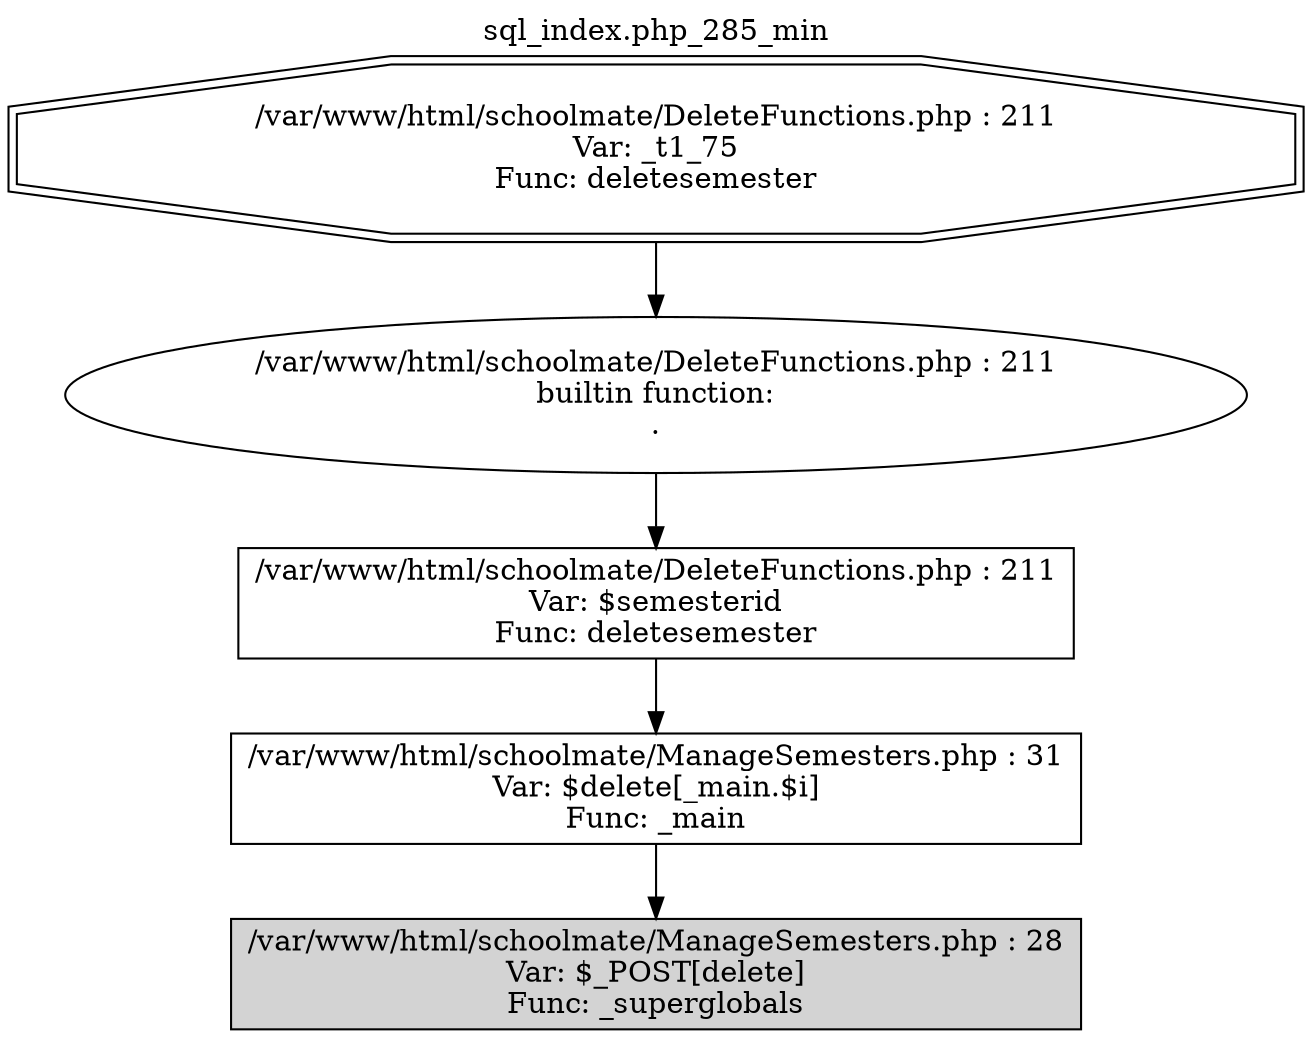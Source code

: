 digraph cfg {
  label="sql_index.php_285_min";
  labelloc=t;
  n1 [shape=doubleoctagon, label="/var/www/html/schoolmate/DeleteFunctions.php : 211\nVar: _t1_75\nFunc: deletesemester\n"];
  n2 [shape=ellipse, label="/var/www/html/schoolmate/DeleteFunctions.php : 211\nbuiltin function:\n.\n"];
  n3 [shape=box, label="/var/www/html/schoolmate/DeleteFunctions.php : 211\nVar: $semesterid\nFunc: deletesemester\n"];
  n4 [shape=box, label="/var/www/html/schoolmate/ManageSemesters.php : 31\nVar: $delete[_main.$i]\nFunc: _main\n"];
  n5 [shape=box, label="/var/www/html/schoolmate/ManageSemesters.php : 28\nVar: $_POST[delete]\nFunc: _superglobals\n",style=filled];
  n1 -> n2;
  n2 -> n3;
  n3 -> n4;
  n4 -> n5;
}
